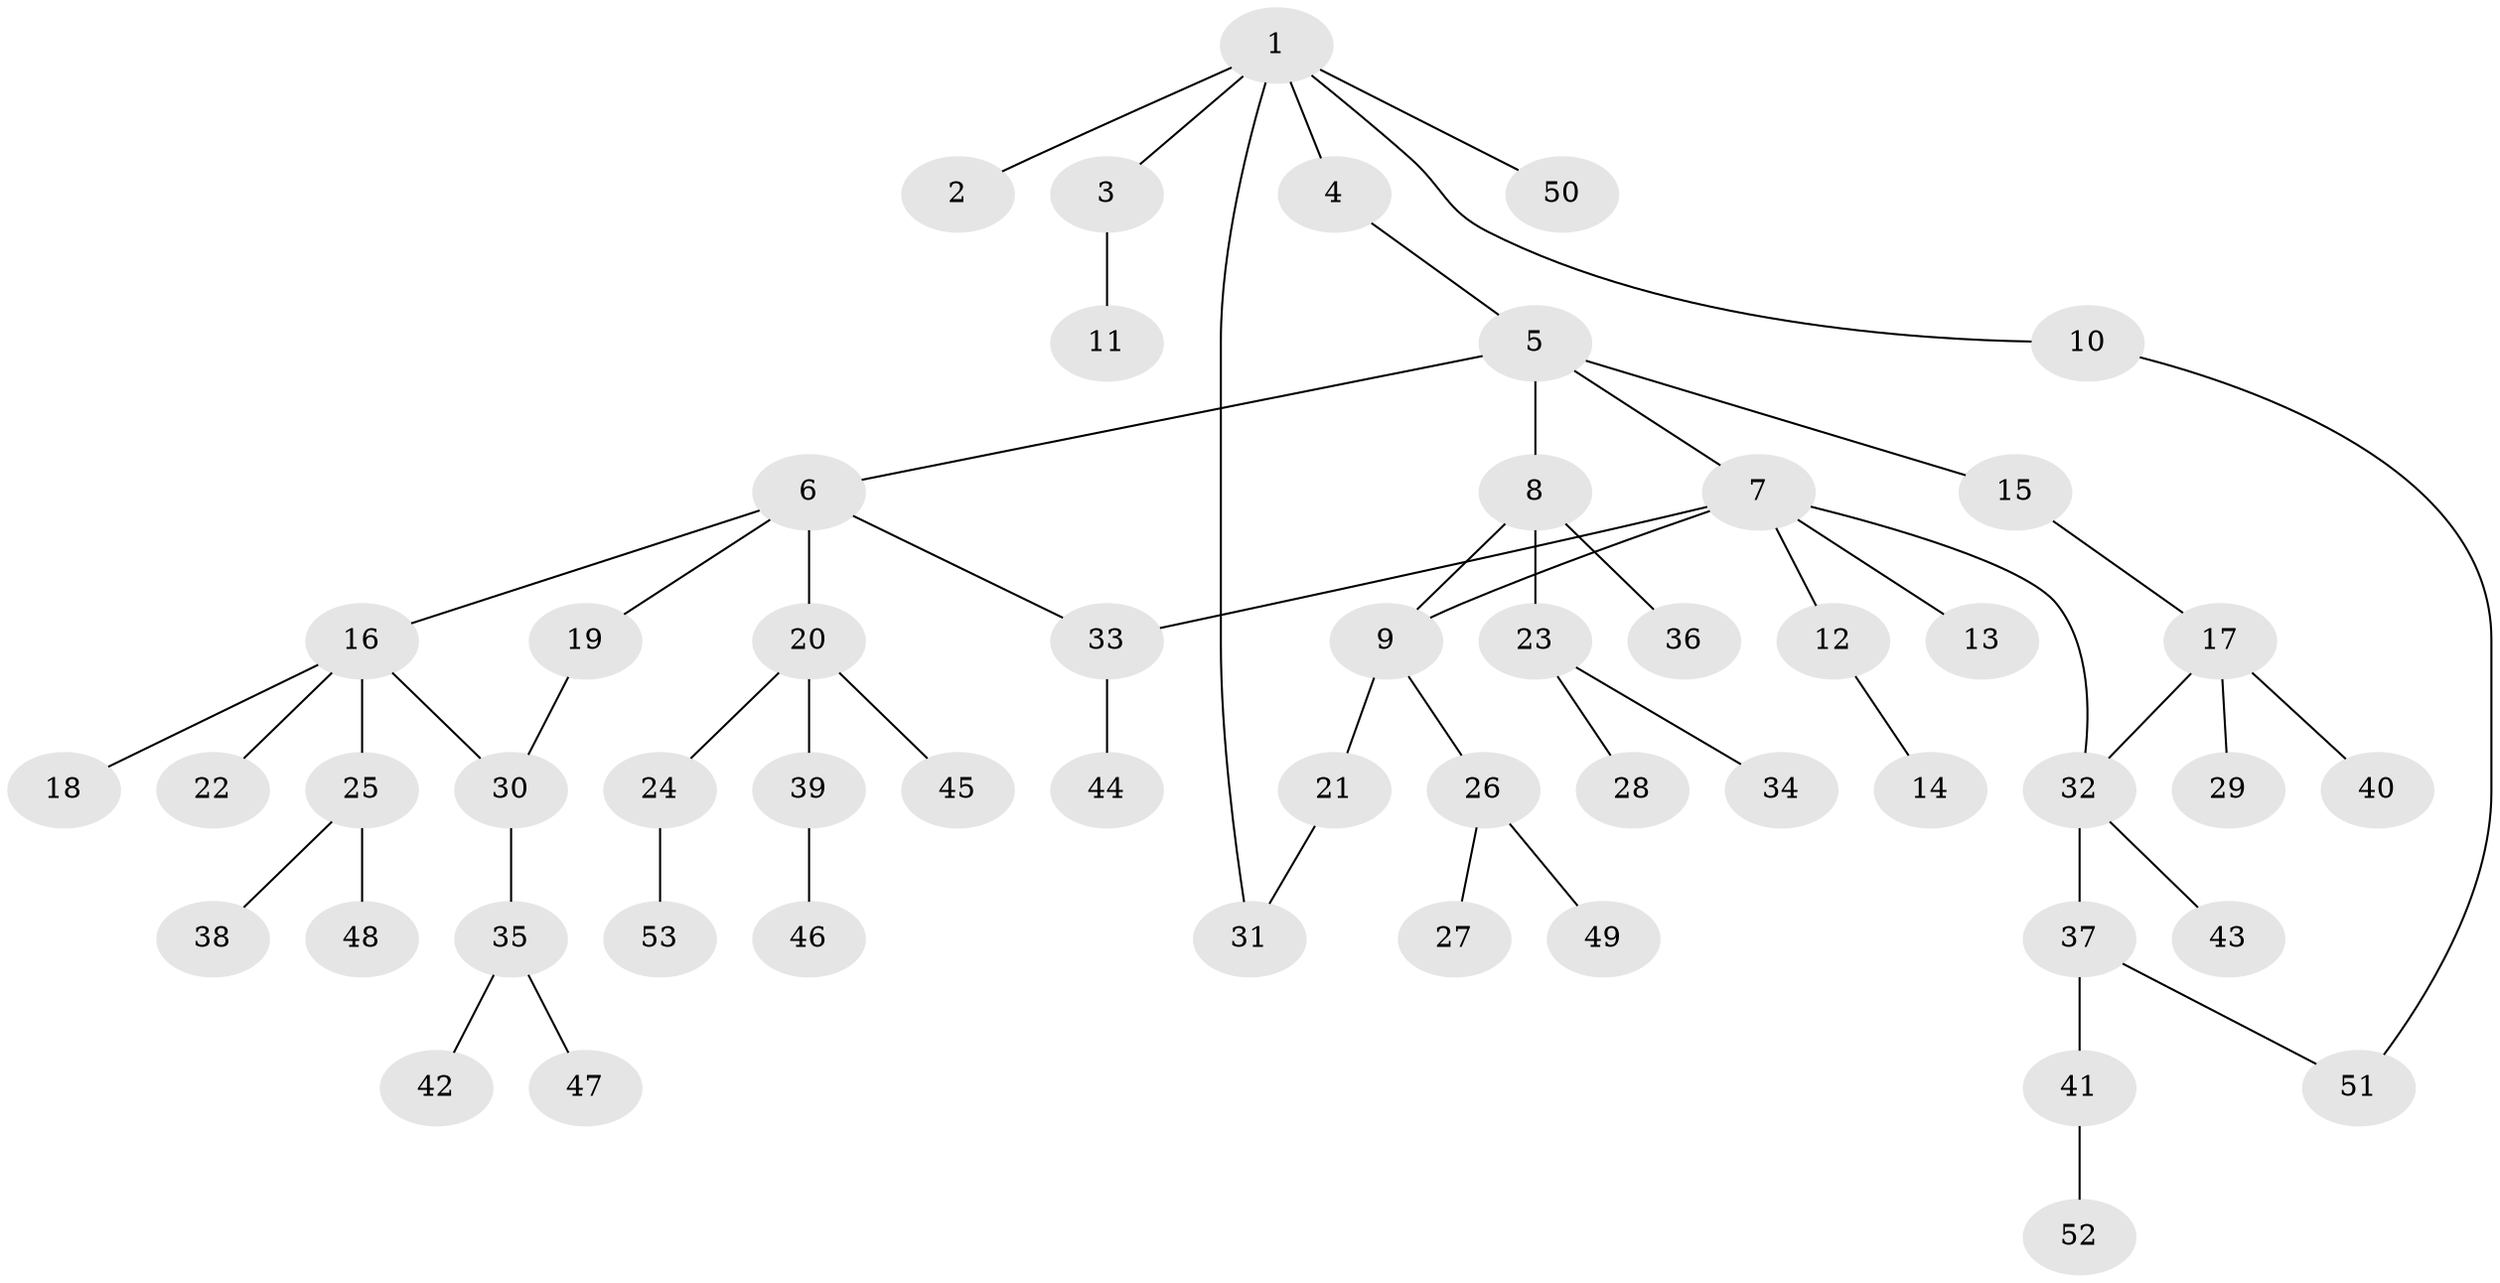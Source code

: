 // coarse degree distribution, {1: 0.6451612903225806, 4: 0.0967741935483871, 5: 0.0967741935483871, 3: 0.03225806451612903, 2: 0.0967741935483871, 8: 0.03225806451612903}
// Generated by graph-tools (version 1.1) at 2025/45/03/04/25 21:45:39]
// undirected, 53 vertices, 58 edges
graph export_dot {
graph [start="1"]
  node [color=gray90,style=filled];
  1;
  2;
  3;
  4;
  5;
  6;
  7;
  8;
  9;
  10;
  11;
  12;
  13;
  14;
  15;
  16;
  17;
  18;
  19;
  20;
  21;
  22;
  23;
  24;
  25;
  26;
  27;
  28;
  29;
  30;
  31;
  32;
  33;
  34;
  35;
  36;
  37;
  38;
  39;
  40;
  41;
  42;
  43;
  44;
  45;
  46;
  47;
  48;
  49;
  50;
  51;
  52;
  53;
  1 -- 2;
  1 -- 3;
  1 -- 4;
  1 -- 10;
  1 -- 31;
  1 -- 50;
  3 -- 11;
  4 -- 5;
  5 -- 6;
  5 -- 7;
  5 -- 8;
  5 -- 15;
  6 -- 16;
  6 -- 19;
  6 -- 20;
  6 -- 33;
  7 -- 12;
  7 -- 13;
  7 -- 9;
  7 -- 33;
  7 -- 32;
  8 -- 9;
  8 -- 23;
  8 -- 36;
  9 -- 21;
  9 -- 26;
  10 -- 51;
  12 -- 14;
  15 -- 17;
  16 -- 18;
  16 -- 22;
  16 -- 25;
  16 -- 30;
  17 -- 29;
  17 -- 32;
  17 -- 40;
  19 -- 30;
  20 -- 24;
  20 -- 39;
  20 -- 45;
  21 -- 31;
  23 -- 28;
  23 -- 34;
  24 -- 53;
  25 -- 38;
  25 -- 48;
  26 -- 27;
  26 -- 49;
  30 -- 35;
  32 -- 37;
  32 -- 43;
  33 -- 44;
  35 -- 42;
  35 -- 47;
  37 -- 41;
  37 -- 51;
  39 -- 46;
  41 -- 52;
}
